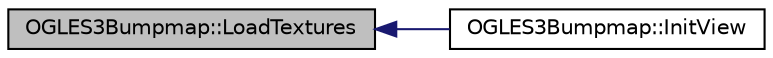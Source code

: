 digraph "OGLES3Bumpmap::LoadTextures"
{
  edge [fontname="Helvetica",fontsize="10",labelfontname="Helvetica",labelfontsize="10"];
  node [fontname="Helvetica",fontsize="10",shape=record];
  rankdir="LR";
  Node1 [label="OGLES3Bumpmap::LoadTextures",height=0.2,width=0.4,color="black", fillcolor="grey75", style="filled", fontcolor="black"];
  Node1 -> Node2 [dir="back",color="midnightblue",fontsize="10",style="solid"];
  Node2 [label="OGLES3Bumpmap::InitView",height=0.2,width=0.4,color="black", fillcolor="white", style="filled",URL="$class_o_g_l_e_s3_bumpmap.html#a0a26ee498a88a53c5422f7013078583c"];
}
